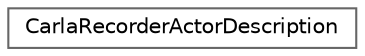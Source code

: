 digraph "类继承关系图"
{
 // INTERACTIVE_SVG=YES
 // LATEX_PDF_SIZE
  bgcolor="transparent";
  edge [fontname=Helvetica,fontsize=10,labelfontname=Helvetica,labelfontsize=10];
  node [fontname=Helvetica,fontsize=10,shape=box,height=0.2,width=0.4];
  rankdir="LR";
  Node0 [id="Node000000",label="CarlaRecorderActorDescription",height=0.2,width=0.4,color="grey40", fillcolor="white", style="filled",URL="$d5/dbe/structCarlaRecorderActorDescription.html",tooltip=" "];
}
